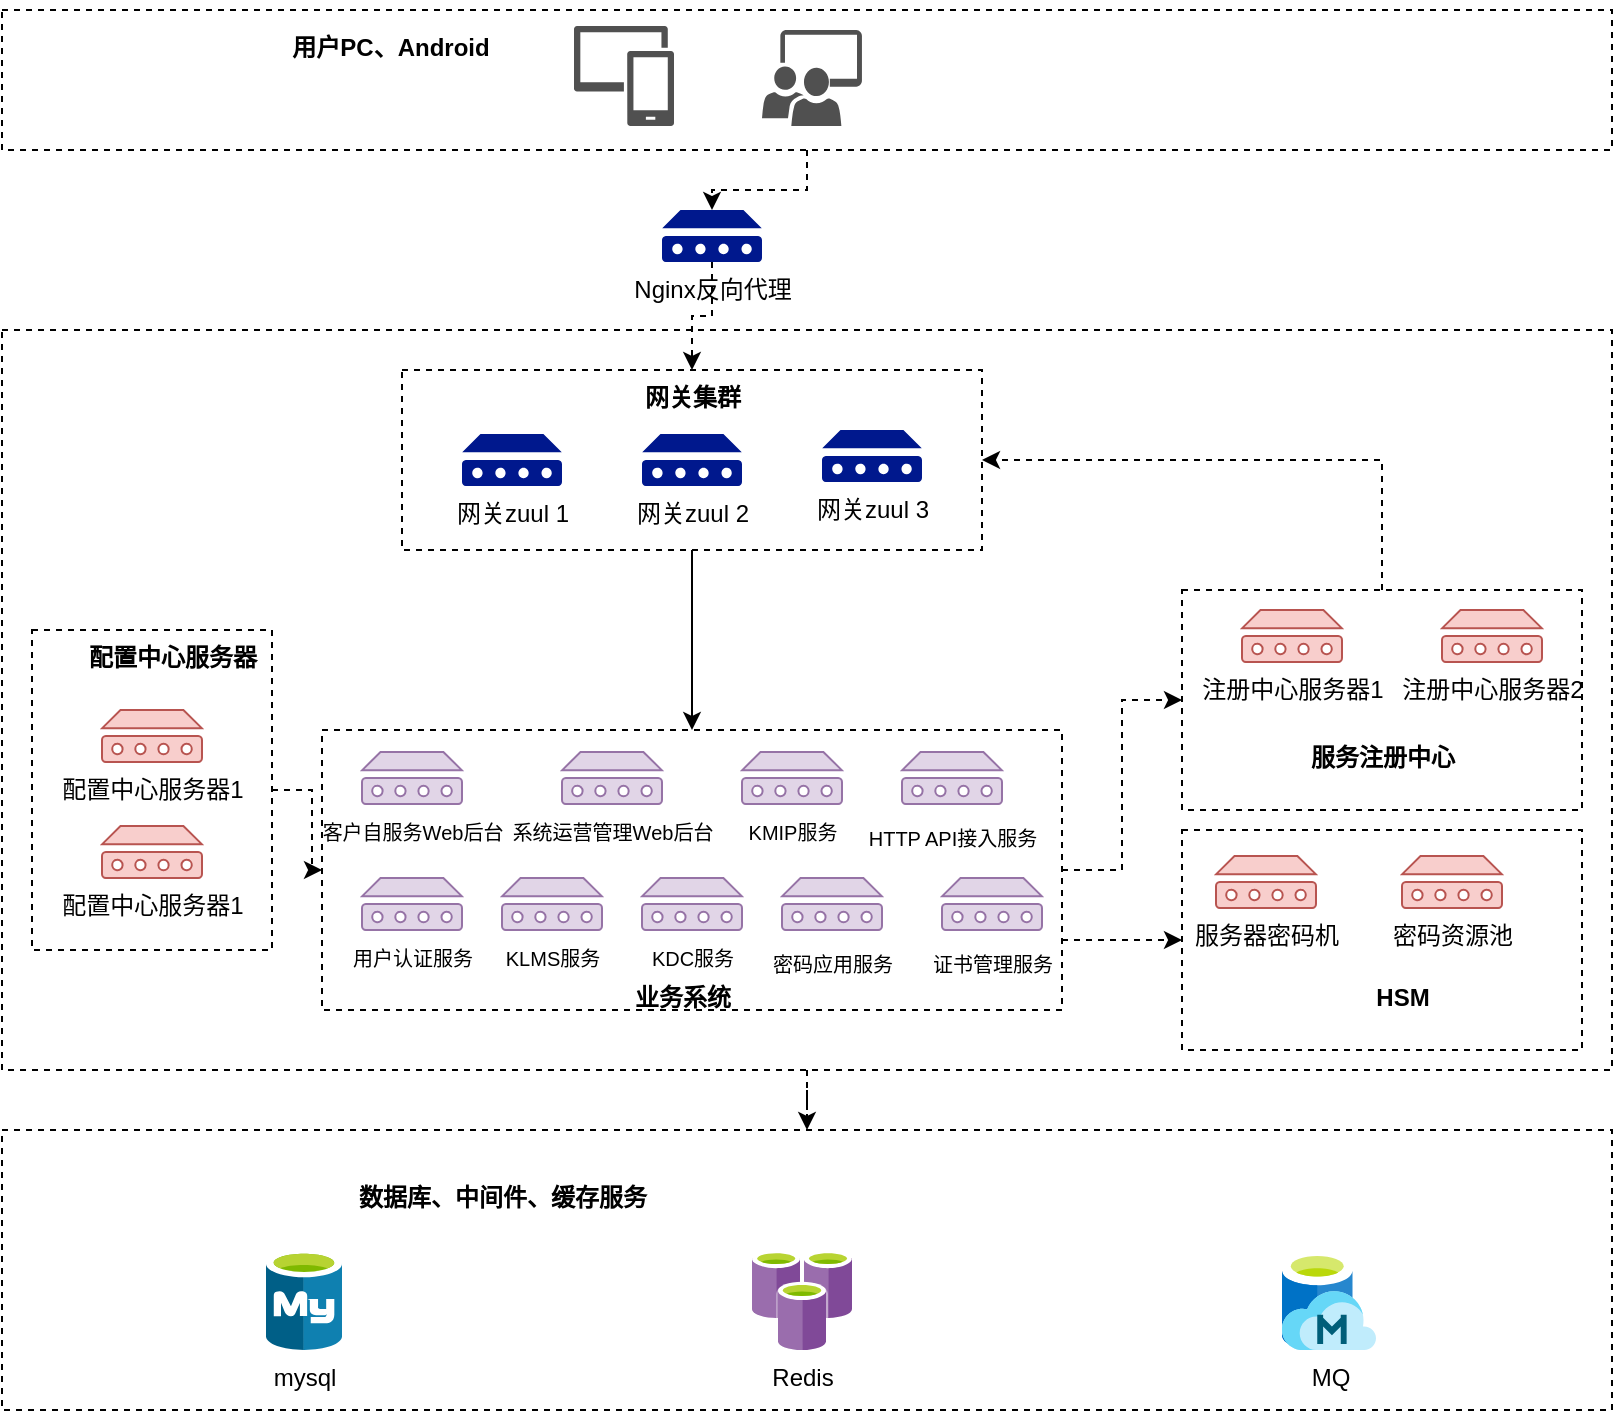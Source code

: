 <mxfile version="14.4.7" type="github">
  <diagram id="9O8iGurEwM00Xgr4C-jm" name="Page-1">
    <mxGraphModel dx="1186" dy="1861" grid="1" gridSize="10" guides="1" tooltips="1" connect="1" arrows="1" fold="1" page="1" pageScale="1" pageWidth="827" pageHeight="1169" math="0" shadow="0">
      <root>
        <mxCell id="0" />
        <mxCell id="1" parent="0" />
        <mxCell id="yc47rKHp-3bzyUVVMqOh-37" value="" style="rounded=0;whiteSpace=wrap;html=1;dashed=1;" parent="1" vertex="1">
          <mxGeometry x="730" y="200" width="190" height="110" as="geometry" />
        </mxCell>
        <mxCell id="yc47rKHp-3bzyUVVMqOh-47" style="edgeStyle=orthogonalEdgeStyle;rounded=0;jumpStyle=none;orthogonalLoop=1;jettySize=auto;html=1;entryX=0.5;entryY=0;entryDx=0;entryDy=0;dashed=1;" parent="1" source="sZk2TDIeKRRrlAcCxrl2-5" target="sZk2TDIeKRRrlAcCxrl2-7" edge="1">
          <mxGeometry relative="1" as="geometry" />
        </mxCell>
        <mxCell id="yc47rKHp-3bzyUVVMqOh-48" style="edgeStyle=orthogonalEdgeStyle;rounded=0;jumpStyle=none;orthogonalLoop=1;jettySize=auto;html=1;entryX=1;entryY=0.5;entryDx=0;entryDy=0;dashed=1;exitX=0;exitY=0.5;exitDx=0;exitDy=0;" parent="1" source="sZk2TDIeKRRrlAcCxrl2-3" target="sZk2TDIeKRRrlAcCxrl2-1" edge="1">
          <mxGeometry relative="1" as="geometry" />
        </mxCell>
        <mxCell id="sZk2TDIeKRRrlAcCxrl2-5" value="" style="rounded=0;whiteSpace=wrap;html=1;dashed=1;" parent="1" vertex="1">
          <mxGeometry x="140" y="-50" width="805" height="370" as="geometry" />
        </mxCell>
        <mxCell id="sZk2TDIeKRRrlAcCxrl2-9" value="" style="rounded=0;whiteSpace=wrap;html=1;dashed=1;" parent="1" vertex="1">
          <mxGeometry x="730" y="200" width="200" height="110" as="geometry" />
        </mxCell>
        <mxCell id="yc47rKHp-3bzyUVVMqOh-30" value="" style="rounded=0;whiteSpace=wrap;html=1;dashed=1;" parent="1" vertex="1">
          <mxGeometry x="730" y="80" width="200" height="110" as="geometry" />
        </mxCell>
        <mxCell id="sZk2TDIeKRRrlAcCxrl2-15" style="edgeStyle=orthogonalEdgeStyle;rounded=0;orthogonalLoop=1;jettySize=auto;html=1;entryX=0.5;entryY=0;entryDx=0;entryDy=0;" parent="1" source="sZk2TDIeKRRrlAcCxrl2-13" target="sZk2TDIeKRRrlAcCxrl2-3" edge="1">
          <mxGeometry relative="1" as="geometry" />
        </mxCell>
        <mxCell id="sZk2TDIeKRRrlAcCxrl2-13" value="" style="rounded=0;whiteSpace=wrap;html=1;dashed=1;" parent="1" vertex="1">
          <mxGeometry x="340" y="-30" width="290" height="90" as="geometry" />
        </mxCell>
        <mxCell id="sZk2TDIeKRRrlAcCxrl2-7" value="" style="rounded=0;whiteSpace=wrap;html=1;dashed=1;" parent="1" vertex="1">
          <mxGeometry x="140" y="350" width="805" height="140" as="geometry" />
        </mxCell>
        <mxCell id="yc47rKHp-3bzyUVVMqOh-49" style="edgeStyle=orthogonalEdgeStyle;rounded=0;jumpStyle=none;orthogonalLoop=1;jettySize=auto;html=1;entryX=0;entryY=0.5;entryDx=0;entryDy=0;dashed=1;" parent="1" source="sZk2TDIeKRRrlAcCxrl2-1" target="sZk2TDIeKRRrlAcCxrl2-3" edge="1">
          <mxGeometry relative="1" as="geometry" />
        </mxCell>
        <mxCell id="sZk2TDIeKRRrlAcCxrl2-1" value="" style="rounded=0;whiteSpace=wrap;html=1;dashed=1;" parent="1" vertex="1">
          <mxGeometry x="155" y="100" width="120" height="160" as="geometry" />
        </mxCell>
        <mxCell id="sZk2TDIeKRRrlAcCxrl2-2" value="&lt;font style=&quot;font-size: 12px&quot;&gt;配置中心服务器&lt;/font&gt;" style="text;strokeColor=none;fillColor=none;html=1;fontSize=24;fontStyle=1;verticalAlign=middle;align=center;dashed=1;" parent="1" vertex="1">
          <mxGeometry x="175" y="90" width="100" height="40" as="geometry" />
        </mxCell>
        <mxCell id="sZk2TDIeKRRrlAcCxrl2-16" style="edgeStyle=orthogonalEdgeStyle;rounded=0;orthogonalLoop=1;jettySize=auto;html=1;exitX=1;exitY=0.5;exitDx=0;exitDy=0;dashed=1;entryX=0;entryY=0.5;entryDx=0;entryDy=0;" parent="1" source="sZk2TDIeKRRrlAcCxrl2-3" target="yc47rKHp-3bzyUVVMqOh-30" edge="1">
          <mxGeometry relative="1" as="geometry" />
        </mxCell>
        <mxCell id="yc47rKHp-3bzyUVVMqOh-39" style="edgeStyle=orthogonalEdgeStyle;rounded=0;jumpStyle=none;orthogonalLoop=1;jettySize=auto;html=1;exitX=1;exitY=0.75;exitDx=0;exitDy=0;entryX=0;entryY=0.5;entryDx=0;entryDy=0;dashed=1;" parent="1" source="sZk2TDIeKRRrlAcCxrl2-3" target="sZk2TDIeKRRrlAcCxrl2-9" edge="1">
          <mxGeometry relative="1" as="geometry" />
        </mxCell>
        <mxCell id="sZk2TDIeKRRrlAcCxrl2-3" value="" style="rounded=0;whiteSpace=wrap;html=1;dashed=1;" parent="1" vertex="1">
          <mxGeometry x="300" y="150" width="370" height="140" as="geometry" />
        </mxCell>
        <mxCell id="sZk2TDIeKRRrlAcCxrl2-4" value="&lt;span style=&quot;font-size: 12px&quot;&gt;数据库、中间件、缓存服务&lt;/span&gt;" style="text;strokeColor=none;fillColor=none;html=1;fontSize=24;fontStyle=1;verticalAlign=middle;align=center;dashed=1;" parent="1" vertex="1">
          <mxGeometry x="310" y="360" width="160" height="40" as="geometry" />
        </mxCell>
        <mxCell id="sZk2TDIeKRRrlAcCxrl2-6" value="&lt;span style=&quot;font-size: 12px&quot;&gt;网关集群&lt;/span&gt;" style="text;strokeColor=none;fillColor=none;html=1;fontSize=24;fontStyle=1;verticalAlign=middle;align=center;dashed=1;" parent="1" vertex="1">
          <mxGeometry x="405" y="-40" width="160" height="40" as="geometry" />
        </mxCell>
        <mxCell id="sZk2TDIeKRRrlAcCxrl2-8" value="&lt;span style=&quot;font-size: 12px&quot;&gt;业务系统&lt;/span&gt;" style="text;strokeColor=none;fillColor=none;html=1;fontSize=24;fontStyle=1;verticalAlign=middle;align=center;dashed=1;" parent="1" vertex="1">
          <mxGeometry x="400" y="260" width="160" height="40" as="geometry" />
        </mxCell>
        <mxCell id="sZk2TDIeKRRrlAcCxrl2-17" style="edgeStyle=orthogonalEdgeStyle;rounded=0;orthogonalLoop=1;jettySize=auto;html=1;exitX=0.5;exitY=0;exitDx=0;exitDy=0;jumpStyle=none;dashed=1;entryX=1;entryY=0.5;entryDx=0;entryDy=0;" parent="1" source="yc47rKHp-3bzyUVVMqOh-30" target="sZk2TDIeKRRrlAcCxrl2-13" edge="1">
          <mxGeometry relative="1" as="geometry" />
        </mxCell>
        <mxCell id="sZk2TDIeKRRrlAcCxrl2-10" value="&lt;span style=&quot;font-size: 12px&quot;&gt;服务注册中心&lt;/span&gt;" style="text;strokeColor=none;fillColor=none;html=1;fontSize=24;fontStyle=1;verticalAlign=middle;align=center;dashed=1;" parent="1" vertex="1">
          <mxGeometry x="750" y="140" width="160" height="40" as="geometry" />
        </mxCell>
        <mxCell id="yc47rKHp-3bzyUVVMqOh-3" value="mysql" style="aspect=fixed;html=1;points=[];align=center;image;fontSize=12;image=img/lib/mscae/Azure_Database_for_MySQL_servers.svg;dashed=1;" parent="1" vertex="1">
          <mxGeometry x="272" y="410" width="38" height="50" as="geometry" />
        </mxCell>
        <mxCell id="yc47rKHp-3bzyUVVMqOh-5" value="Redis" style="aspect=fixed;html=1;points=[];align=center;image;fontSize=12;image=img/lib/mscae/Azure_Cache_for_Redis.svg;dashed=1;" parent="1" vertex="1">
          <mxGeometry x="515" y="410" width="50" height="50" as="geometry" />
        </mxCell>
        <mxCell id="yc47rKHp-3bzyUVVMqOh-6" value="MQ" style="aspect=fixed;html=1;points=[];align=center;image;fontSize=12;image=img/lib/mscae/Managed_Databases.svg;dashed=1;" parent="1" vertex="1">
          <mxGeometry x="780" y="410" width="47" height="50" as="geometry" />
        </mxCell>
        <mxCell id="yc47rKHp-3bzyUVVMqOh-14" style="edgeStyle=orthogonalEdgeStyle;rounded=0;jumpStyle=none;orthogonalLoop=1;jettySize=auto;html=1;dashed=1;" parent="1" source="yc47rKHp-3bzyUVVMqOh-8" target="sZk2TDIeKRRrlAcCxrl2-13" edge="1">
          <mxGeometry relative="1" as="geometry" />
        </mxCell>
        <mxCell id="yc47rKHp-3bzyUVVMqOh-8" value="Nginx反向代理" style="aspect=fixed;pointerEvents=1;shadow=0;dashed=0;html=1;strokeColor=none;labelPosition=center;verticalLabelPosition=bottom;verticalAlign=top;align=center;fillColor=#00188D;shape=mxgraph.mscae.enterprise.device" parent="1" vertex="1">
          <mxGeometry x="470" y="-110" width="50" height="26" as="geometry" />
        </mxCell>
        <mxCell id="yc47rKHp-3bzyUVVMqOh-9" value="网关zuul 1" style="aspect=fixed;pointerEvents=1;shadow=0;dashed=0;html=1;strokeColor=none;labelPosition=center;verticalLabelPosition=bottom;verticalAlign=top;align=center;fillColor=#00188D;shape=mxgraph.mscae.enterprise.device" parent="1" vertex="1">
          <mxGeometry x="370" y="2" width="50" height="26" as="geometry" />
        </mxCell>
        <mxCell id="yc47rKHp-3bzyUVVMqOh-10" value="网关zuul 2" style="aspect=fixed;pointerEvents=1;shadow=0;dashed=0;html=1;strokeColor=none;labelPosition=center;verticalLabelPosition=bottom;verticalAlign=top;align=center;fillColor=#00188D;shape=mxgraph.mscae.enterprise.device" parent="1" vertex="1">
          <mxGeometry x="460" y="2" width="50" height="26" as="geometry" />
        </mxCell>
        <mxCell id="yc47rKHp-3bzyUVVMqOh-11" value="网关zuul 3" style="aspect=fixed;pointerEvents=1;shadow=0;dashed=0;html=1;strokeColor=none;labelPosition=center;verticalLabelPosition=bottom;verticalAlign=top;align=center;fillColor=#00188D;shape=mxgraph.mscae.enterprise.device" parent="1" vertex="1">
          <mxGeometry x="550" width="50" height="26" as="geometry" />
        </mxCell>
        <mxCell id="yc47rKHp-3bzyUVVMqOh-16" value="配置中心服务器1" style="aspect=fixed;pointerEvents=1;shadow=0;dashed=0;html=1;strokeColor=#b85450;labelPosition=center;verticalLabelPosition=bottom;verticalAlign=top;align=center;fillColor=#f8cecc;shape=mxgraph.mscae.enterprise.device" parent="1" vertex="1">
          <mxGeometry x="190" y="198" width="50" height="26" as="geometry" />
        </mxCell>
        <mxCell id="yc47rKHp-3bzyUVVMqOh-17" value="配置中心服务器1" style="aspect=fixed;pointerEvents=1;shadow=0;dashed=0;html=1;strokeColor=#b85450;labelPosition=center;verticalLabelPosition=bottom;verticalAlign=top;align=center;fillColor=#f8cecc;shape=mxgraph.mscae.enterprise.device" parent="1" vertex="1">
          <mxGeometry x="190" y="140" width="50" height="26" as="geometry" />
        </mxCell>
        <mxCell id="yc47rKHp-3bzyUVVMqOh-18" value="注册中心服务器1" style="aspect=fixed;pointerEvents=1;shadow=0;dashed=0;html=1;strokeColor=#b85450;labelPosition=center;verticalLabelPosition=bottom;verticalAlign=top;align=center;fillColor=#f8cecc;shape=mxgraph.mscae.enterprise.device" parent="1" vertex="1">
          <mxGeometry x="760" y="90" width="50" height="26" as="geometry" />
        </mxCell>
        <mxCell id="yc47rKHp-3bzyUVVMqOh-19" value="注册中心服务器2" style="aspect=fixed;pointerEvents=1;shadow=0;dashed=0;html=1;strokeColor=#b85450;labelPosition=center;verticalLabelPosition=bottom;verticalAlign=top;align=center;fillColor=#f8cecc;shape=mxgraph.mscae.enterprise.device" parent="1" vertex="1">
          <mxGeometry x="860" y="90" width="50" height="26" as="geometry" />
        </mxCell>
        <mxCell id="yc47rKHp-3bzyUVVMqOh-20" value="&lt;font size=&quot;1&quot;&gt;客户自服务Web后台&lt;/font&gt;" style="aspect=fixed;pointerEvents=1;shadow=0;dashed=0;html=1;strokeColor=#9673a6;labelPosition=center;verticalLabelPosition=bottom;verticalAlign=top;align=center;fillColor=#e1d5e7;shape=mxgraph.mscae.enterprise.device" parent="1" vertex="1">
          <mxGeometry x="320" y="161" width="50" height="26" as="geometry" />
        </mxCell>
        <mxCell id="yc47rKHp-3bzyUVVMqOh-21" value="&lt;p class=&quot;MsoNormal&quot; align=&quot;center&quot; style=&quot;margin: 0pt 0pt 0.0pt ; line-height: 21px ; text-indent: 0pt&quot;&gt;&lt;font style=&quot;font-size: 10px&quot;&gt;HTTP API接入服务&lt;/font&gt;&lt;/p&gt;" style="aspect=fixed;pointerEvents=1;shadow=0;dashed=0;html=1;strokeColor=#9673a6;labelPosition=center;verticalLabelPosition=bottom;verticalAlign=top;align=center;fillColor=#e1d5e7;shape=mxgraph.mscae.enterprise.device" parent="1" vertex="1">
          <mxGeometry x="590" y="161" width="50" height="26" as="geometry" />
        </mxCell>
        <mxCell id="yc47rKHp-3bzyUVVMqOh-22" value="&lt;font size=&quot;1&quot;&gt;系统运营管理Web后台&lt;/font&gt;" style="aspect=fixed;pointerEvents=1;shadow=0;dashed=0;html=1;strokeColor=#9673a6;labelPosition=center;verticalLabelPosition=bottom;verticalAlign=top;align=center;fillColor=#e1d5e7;shape=mxgraph.mscae.enterprise.device" parent="1" vertex="1">
          <mxGeometry x="420" y="161" width="50" height="26" as="geometry" />
        </mxCell>
        <mxCell id="yc47rKHp-3bzyUVVMqOh-23" value="&lt;font size=&quot;1&quot;&gt;KMIP服务&lt;/font&gt;" style="aspect=fixed;pointerEvents=1;shadow=0;dashed=0;html=1;strokeColor=#9673a6;labelPosition=center;verticalLabelPosition=bottom;verticalAlign=top;align=center;fillColor=#e1d5e7;shape=mxgraph.mscae.enterprise.device" parent="1" vertex="1">
          <mxGeometry x="510" y="161" width="50" height="26" as="geometry" />
        </mxCell>
        <mxCell id="yc47rKHp-3bzyUVVMqOh-24" value="&lt;font size=&quot;1&quot;&gt;用户认证服务&lt;/font&gt;" style="aspect=fixed;pointerEvents=1;shadow=0;dashed=0;html=1;strokeColor=#9673a6;labelPosition=center;verticalLabelPosition=bottom;verticalAlign=top;align=center;fillColor=#e1d5e7;shape=mxgraph.mscae.enterprise.device" parent="1" vertex="1">
          <mxGeometry x="320" y="224" width="50" height="26" as="geometry" />
        </mxCell>
        <mxCell id="yc47rKHp-3bzyUVVMqOh-25" value="&lt;p class=&quot;MsoNormal&quot; align=&quot;center&quot; style=&quot;margin: 0pt 0pt 0.0pt ; line-height: 21px ; text-indent: 0pt&quot;&gt;&lt;font size=&quot;1&quot;&gt;密码应用服务&lt;/font&gt;&lt;/p&gt;" style="aspect=fixed;pointerEvents=1;shadow=0;dashed=0;html=1;strokeColor=#9673a6;labelPosition=center;verticalLabelPosition=bottom;verticalAlign=top;align=center;fillColor=#e1d5e7;shape=mxgraph.mscae.enterprise.device" parent="1" vertex="1">
          <mxGeometry x="530" y="224" width="50" height="26" as="geometry" />
        </mxCell>
        <mxCell id="yc47rKHp-3bzyUVVMqOh-26" value="&lt;font size=&quot;1&quot;&gt;KLMS服务&lt;/font&gt;" style="aspect=fixed;pointerEvents=1;shadow=0;dashed=0;html=1;strokeColor=#9673a6;labelPosition=center;verticalLabelPosition=bottom;verticalAlign=top;align=center;fillColor=#e1d5e7;shape=mxgraph.mscae.enterprise.device" parent="1" vertex="1">
          <mxGeometry x="390" y="224" width="50" height="26" as="geometry" />
        </mxCell>
        <mxCell id="yc47rKHp-3bzyUVVMqOh-27" value="&lt;font size=&quot;1&quot;&gt;KDC服务&lt;/font&gt;" style="aspect=fixed;pointerEvents=1;shadow=0;dashed=0;html=1;strokeColor=#9673a6;labelPosition=center;verticalLabelPosition=bottom;verticalAlign=top;align=center;fillColor=#e1d5e7;shape=mxgraph.mscae.enterprise.device" parent="1" vertex="1">
          <mxGeometry x="460" y="224" width="50" height="26" as="geometry" />
        </mxCell>
        <mxCell id="yc47rKHp-3bzyUVVMqOh-28" value="&lt;p class=&quot;MsoNormal&quot; align=&quot;center&quot; style=&quot;margin: 0pt 0pt 0.0pt ; line-height: 21px ; text-indent: 0pt&quot;&gt;&lt;font size=&quot;1&quot;&gt;证书管理服务&lt;/font&gt;&lt;/p&gt;" style="aspect=fixed;pointerEvents=1;shadow=0;dashed=0;html=1;strokeColor=#9673a6;labelPosition=center;verticalLabelPosition=bottom;verticalAlign=top;align=center;fillColor=#e1d5e7;shape=mxgraph.mscae.enterprise.device" parent="1" vertex="1">
          <mxGeometry x="610" y="224" width="50" height="26" as="geometry" />
        </mxCell>
        <mxCell id="yc47rKHp-3bzyUVVMqOh-31" value="&lt;span style=&quot;font-size: 12px&quot;&gt;HSM&lt;/span&gt;" style="text;strokeColor=none;fillColor=none;html=1;fontSize=24;fontStyle=1;verticalAlign=middle;align=center;dashed=1;" parent="1" vertex="1">
          <mxGeometry x="760" y="260" width="160" height="40" as="geometry" />
        </mxCell>
        <mxCell id="yc47rKHp-3bzyUVVMqOh-32" value="服务器密码机" style="aspect=fixed;pointerEvents=1;shadow=0;dashed=0;html=1;strokeColor=#b85450;labelPosition=center;verticalLabelPosition=bottom;verticalAlign=top;align=center;fillColor=#f8cecc;shape=mxgraph.mscae.enterprise.device" parent="1" vertex="1">
          <mxGeometry x="747" y="213" width="50" height="26" as="geometry" />
        </mxCell>
        <mxCell id="yc47rKHp-3bzyUVVMqOh-33" value="密码资源池" style="aspect=fixed;pointerEvents=1;shadow=0;dashed=0;html=1;strokeColor=#b85450;labelPosition=center;verticalLabelPosition=bottom;verticalAlign=top;align=center;fillColor=#f8cecc;shape=mxgraph.mscae.enterprise.device" parent="1" vertex="1">
          <mxGeometry x="840" y="213" width="50" height="26" as="geometry" />
        </mxCell>
        <mxCell id="yc47rKHp-3bzyUVVMqOh-46" style="edgeStyle=orthogonalEdgeStyle;rounded=0;jumpStyle=none;orthogonalLoop=1;jettySize=auto;html=1;entryX=0.5;entryY=0;entryDx=0;entryDy=0;entryPerimeter=0;dashed=1;" parent="1" source="yc47rKHp-3bzyUVVMqOh-40" target="yc47rKHp-3bzyUVVMqOh-8" edge="1">
          <mxGeometry relative="1" as="geometry" />
        </mxCell>
        <mxCell id="yc47rKHp-3bzyUVVMqOh-40" value="" style="rounded=0;whiteSpace=wrap;html=1;dashed=1;" parent="1" vertex="1">
          <mxGeometry x="140" y="-210" width="805" height="70" as="geometry" />
        </mxCell>
        <mxCell id="yc47rKHp-3bzyUVVMqOh-41" value="&lt;span style=&quot;font-size: 12px&quot;&gt;用户PC、Android&lt;/span&gt;" style="text;strokeColor=none;fillColor=none;html=1;fontSize=24;fontStyle=1;verticalAlign=middle;align=center;dashed=1;" parent="1" vertex="1">
          <mxGeometry x="254" y="-215" width="160" height="40" as="geometry" />
        </mxCell>
        <mxCell id="yc47rKHp-3bzyUVVMqOh-44" value="" style="pointerEvents=1;shadow=0;dashed=0;html=1;strokeColor=none;labelPosition=center;verticalLabelPosition=bottom;verticalAlign=top;align=center;fillColor=#505050;shape=mxgraph.mscae.intune.groups" parent="1" vertex="1">
          <mxGeometry x="520" y="-200" width="50" height="48" as="geometry" />
        </mxCell>
        <mxCell id="yc47rKHp-3bzyUVVMqOh-45" value="" style="pointerEvents=1;shadow=0;dashed=0;html=1;strokeColor=none;labelPosition=center;verticalLabelPosition=bottom;verticalAlign=top;align=center;fillColor=#505050;shape=mxgraph.mscae.intune.device_group" parent="1" vertex="1">
          <mxGeometry x="426" y="-202" width="50" height="50" as="geometry" />
        </mxCell>
      </root>
    </mxGraphModel>
  </diagram>
</mxfile>

